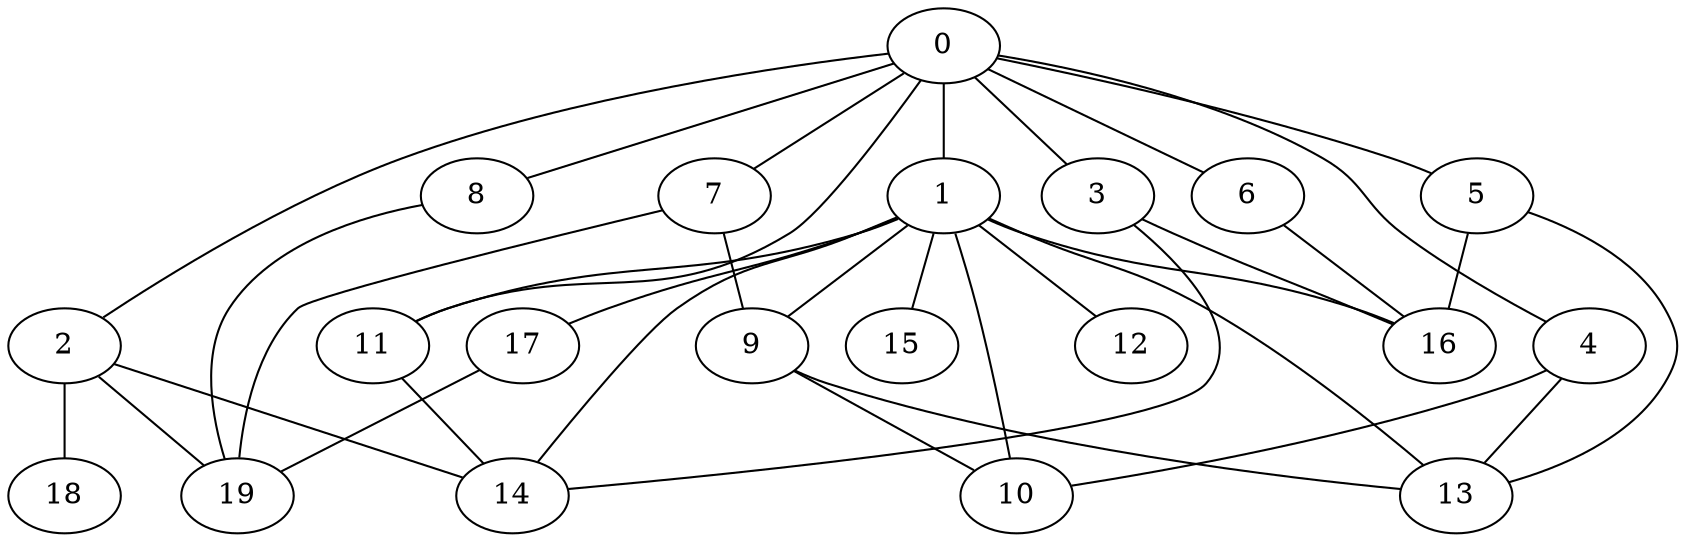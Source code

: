 
graph graphname {
    0 -- 1
0 -- 2
0 -- 3
0 -- 4
0 -- 5
0 -- 6
0 -- 7
0 -- 8
0 -- 11
1 -- 9
1 -- 10
1 -- 11
1 -- 12
1 -- 13
1 -- 14
1 -- 15
1 -- 16
1 -- 17
2 -- 18
2 -- 19
2 -- 14
3 -- 16
3 -- 14
4 -- 10
4 -- 13
5 -- 16
5 -- 13
6 -- 16
7 -- 19
7 -- 9
8 -- 19
9 -- 10
9 -- 13
11 -- 14
17 -- 19

}
